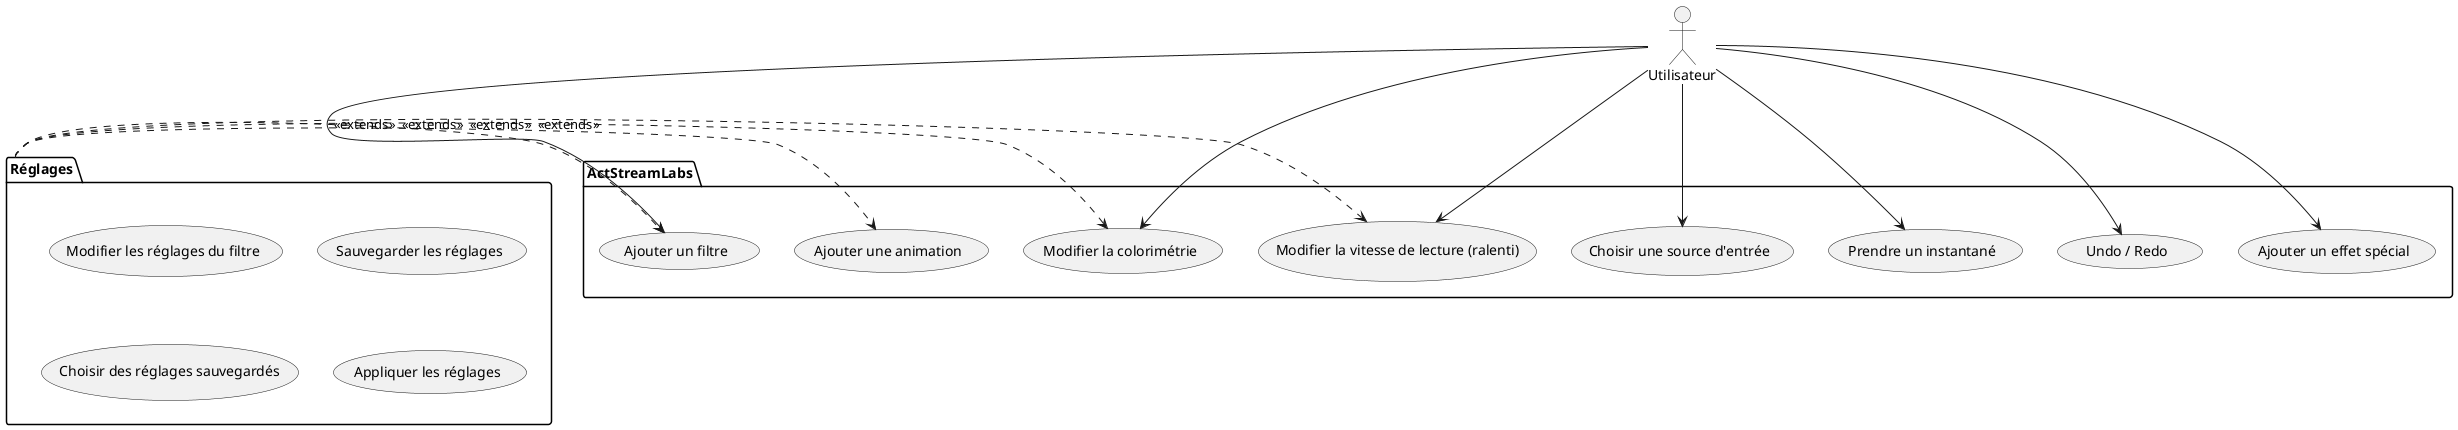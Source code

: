 @startuml useCase
top to bottom direction

actor Utilisateur as u

package Réglages {
    usecase "Modifier les réglages du filtre" as UC10
    usecase "Sauvegarder les réglages" as UC11
    usecase "Choisir des réglages sauvegardés" as UC12
    usecase "Appliquer les réglages" as UC13
}

package ActStreamLabs {
  usecase "Choisir une source d'entrée" as UC1
  usecase "Ajouter un filtre" as UC2
  usecase "Prendre un instantané" as UC3
  usecase "Undo / Redo" as UC4
  usecase "Modifier la colorimétrie" as UC5
  usecase "Ajouter un effet spécial" as UC6
  usecase "Modifier la vitesse de lecture (ralenti)" as UC8
  usecase "Ajouter une animation" as UC9
}

Réglages .> UC2 : <<extends>>
Réglages .> UC5 : <<extends>>
Réglages .> UC8 : <<extends>>
Réglages .> UC9 : <<extends>>

u --> UC1
u --> UC2
u --> UC3
u --> UC4
u --> UC5
u --> UC6
u --> UC8

@enduml
